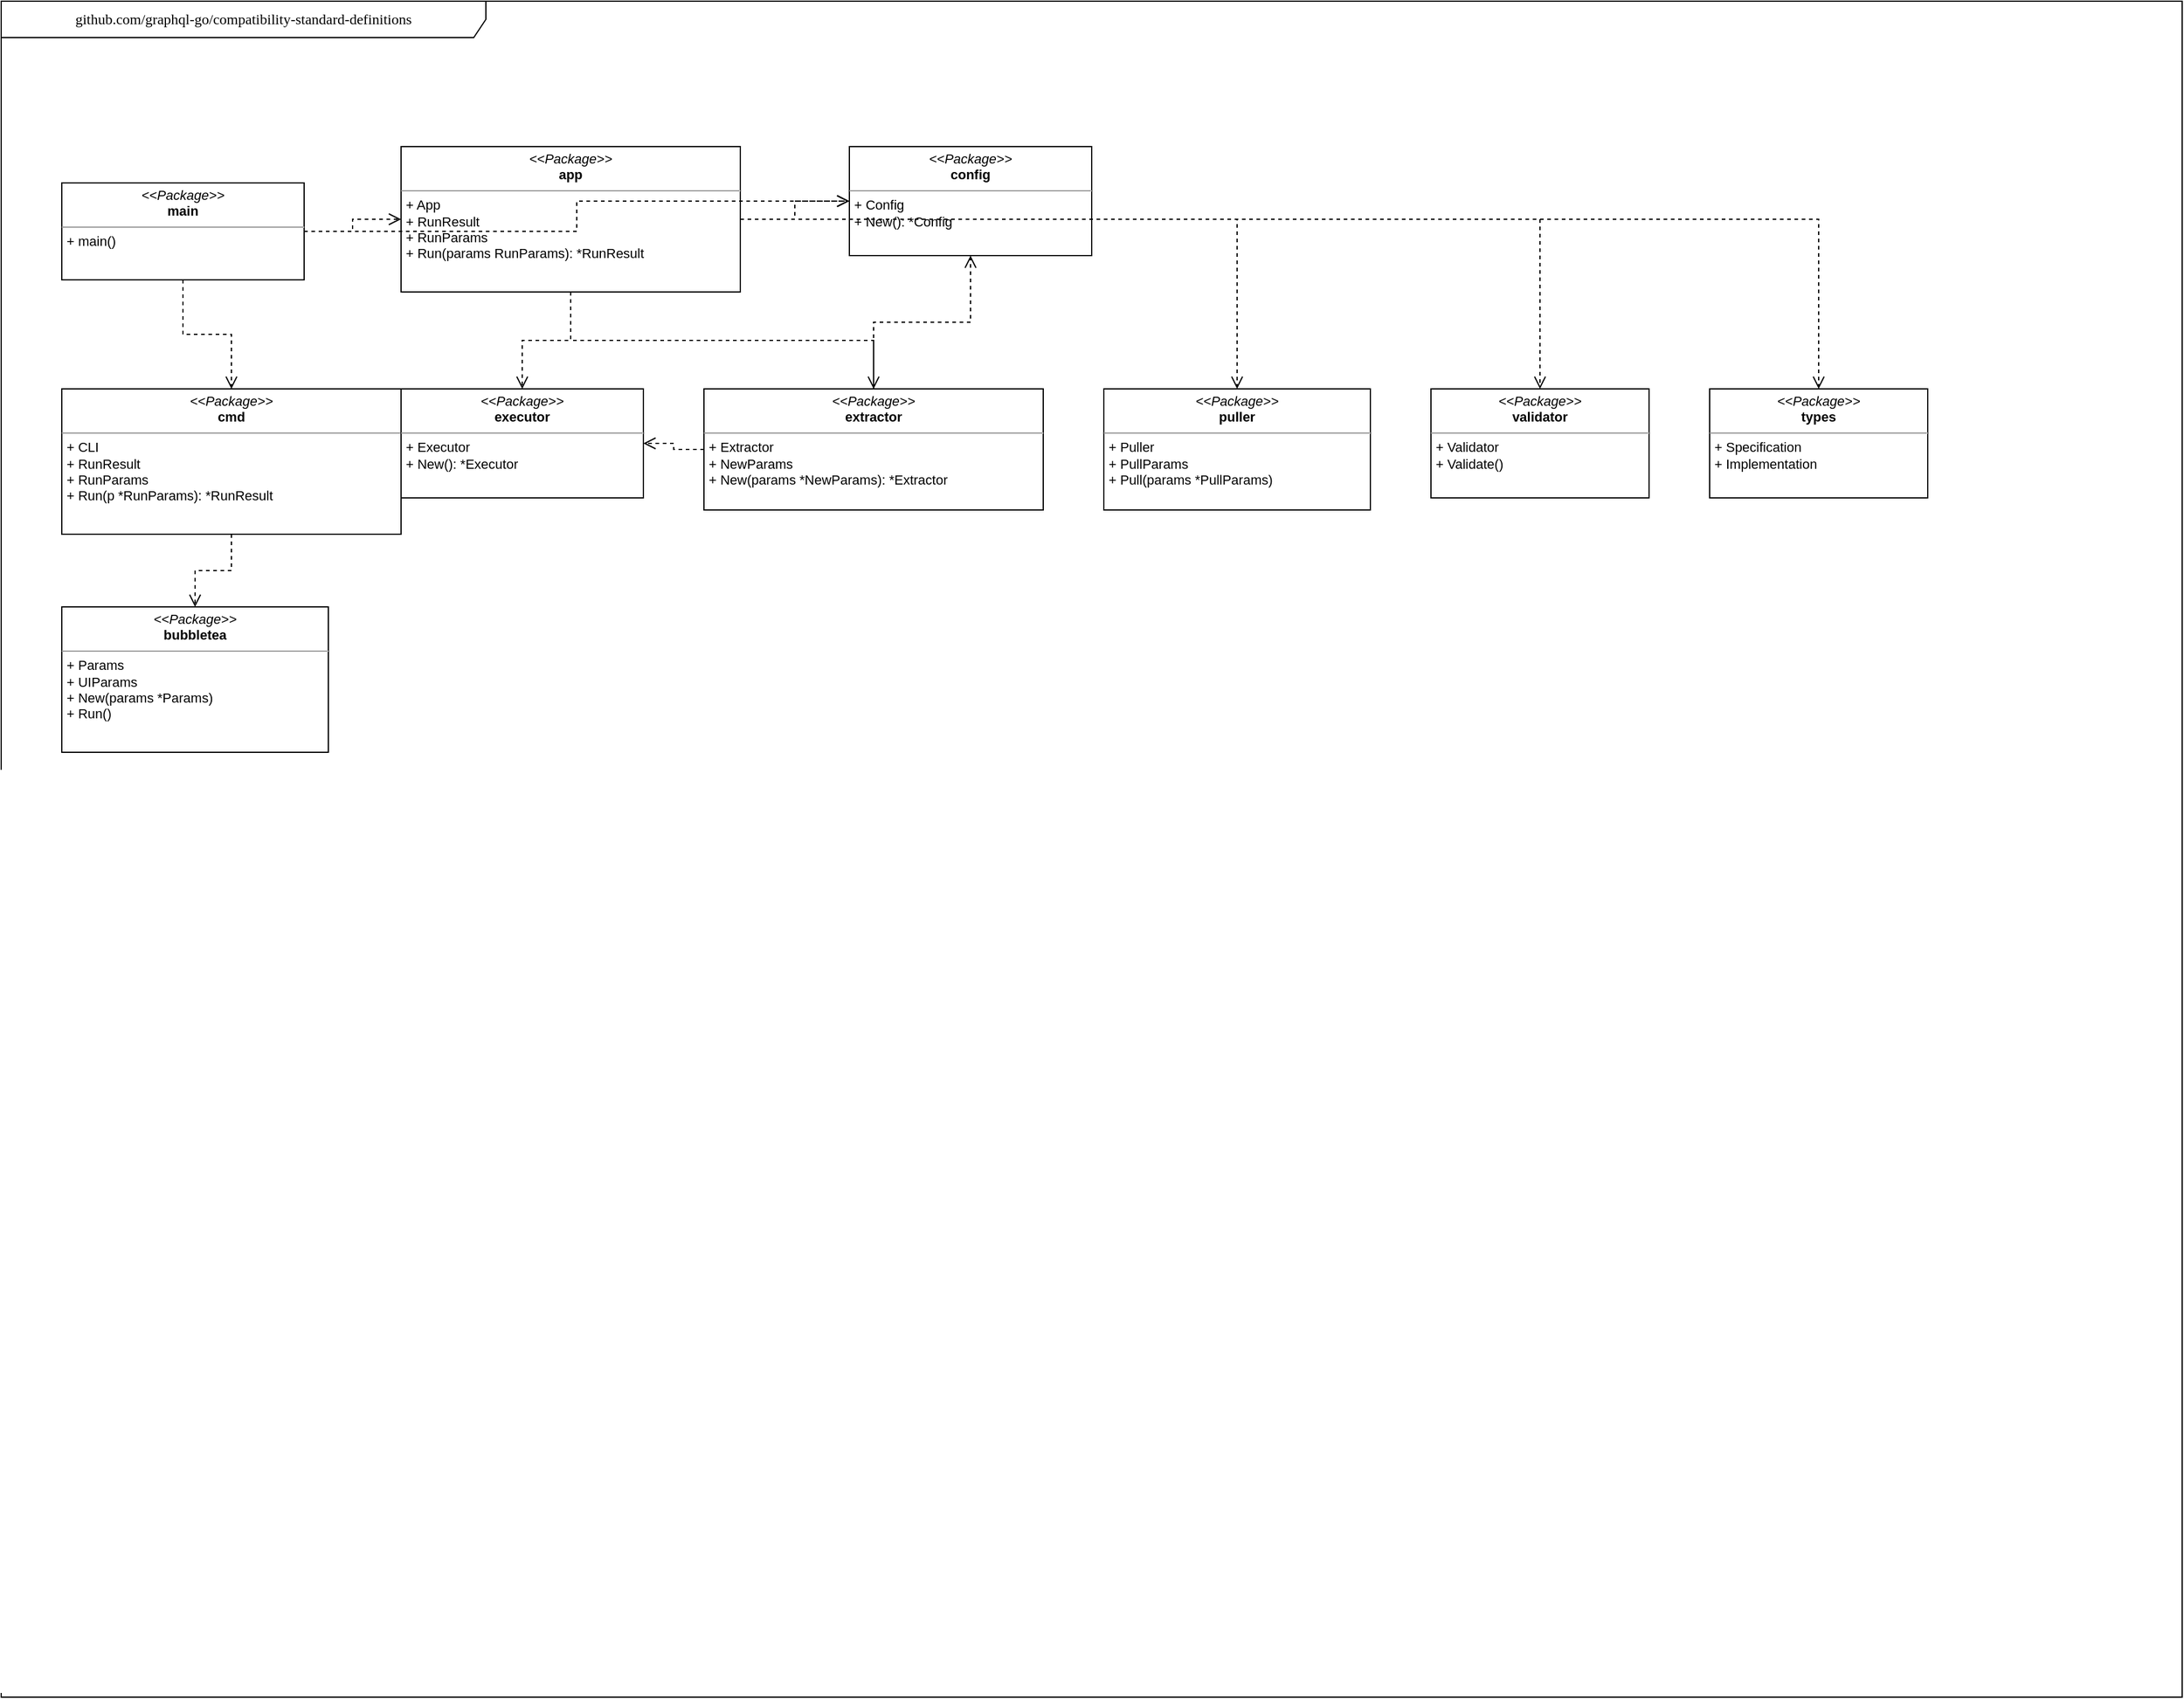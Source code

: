 <mxfile version="24.7.17">
  <diagram name="Page-1" id="compatibility-standard-definitions-components">
    <mxGraphModel dx="1258" dy="1440" grid="1" gridSize="10" guides="1" tooltips="1" connect="1" arrows="1" fold="1" page="0" pageScale="1" pageWidth="850" pageHeight="1100" background="none" math="0" shadow="0">
      <root>
        <mxCell id="0" />
        <mxCell id="1" parent="0" />
        <mxCell id="main-frame" value="github.com/graphql-go/compatibility-standard-definitions" style="shape=umlFrame;whiteSpace=wrap;html=1;rounded=0;shadow=0;comic=0;labelBackgroundColor=none;strokeWidth=1;fontFamily=Verdana;fontSize=12;align=center;width=400;height=30;" parent="1" vertex="1">
          <mxGeometry x="20" y="-650" width="1800" height="1400" as="geometry" />
        </mxCell>
        
        <!-- Main Package -->
        <mxCell id="main-package" value="&lt;p style=&quot;margin:0px;margin-top:4px;text-align:center;&quot;&gt;&lt;i&gt;&amp;lt;&amp;lt;Package&amp;gt;&amp;gt;&lt;/i&gt;&lt;br&gt;&lt;b&gt;main&lt;/b&gt;&lt;br&gt;&lt;/p&gt;&lt;hr size=&quot;1&quot;&gt;&lt;p style=&quot;margin:0px;margin-left:4px;&quot;&gt;+ main()&lt;br&gt;&lt;/p&gt;" style="verticalAlign=top;align=left;overflow=fill;fontSize=11;fontFamily=Helvetica;html=1;rounded=0;shadow=0;comic=0;labelBackgroundColor=none;strokeWidth=1" parent="1" vertex="1">
          <mxGeometry x="70" y="-500" width="200" height="80" as="geometry" />
        </mxCell>

        <!-- App Package -->
        <mxCell id="app-package" value="&lt;p style=&quot;margin:0px;margin-top:4px;text-align:center;&quot;&gt;&lt;i&gt;&amp;lt;&amp;lt;Package&amp;gt;&amp;gt;&lt;/i&gt;&lt;br&gt;&lt;b&gt;app&lt;/b&gt;&lt;br&gt;&lt;/p&gt;&lt;hr size=&quot;1&quot;&gt;&lt;p style=&quot;margin:0px;margin-left:4px;&quot;&gt;+ App&lt;br&gt;+ RunResult&lt;br&gt;+ RunParams&lt;br&gt;+ Run(params RunParams): *RunResult&lt;br&gt;&lt;/p&gt;" style="verticalAlign=top;align=left;overflow=fill;fontSize=11;fontFamily=Helvetica;html=1;rounded=0;shadow=0;comic=0;labelBackgroundColor=none;strokeWidth=1" parent="1" vertex="1">
          <mxGeometry x="350" y="-530" width="280" height="120" as="geometry" />
        </mxCell>

        <!-- CMD Package -->
        <mxCell id="cmd-package" value="&lt;p style=&quot;margin:0px;margin-top:4px;text-align:center;&quot;&gt;&lt;i&gt;&amp;lt;&amp;lt;Package&amp;gt;&amp;gt;&lt;/i&gt;&lt;br&gt;&lt;b&gt;cmd&lt;/b&gt;&lt;br&gt;&lt;/p&gt;&lt;hr size=&quot;1&quot;&gt;&lt;p style=&quot;margin:0px;margin-left:4px;&quot;&gt;+ CLI&lt;br&gt;+ RunResult&lt;br&gt;+ RunParams&lt;br&gt;+ Run(p *RunParams): *RunResult&lt;br&gt;&lt;/p&gt;" style="verticalAlign=top;align=left;overflow=fill;fontSize=11;fontFamily=Helvetica;html=1;rounded=0;shadow=0;comic=0;labelBackgroundColor=none;strokeWidth=1" parent="1" vertex="1">
          <mxGeometry x="70" y="-330" width="280" height="120" as="geometry" />
        </mxCell>

        <!-- Config Package -->
        <mxCell id="config-package" value="&lt;p style=&quot;margin:0px;margin-top:4px;text-align:center;&quot;&gt;&lt;i&gt;&amp;lt;&amp;lt;Package&amp;gt;&amp;gt;&lt;/i&gt;&lt;br&gt;&lt;b&gt;config&lt;/b&gt;&lt;br&gt;&lt;/p&gt;&lt;hr size=&quot;1&quot;&gt;&lt;p style=&quot;margin:0px;margin-left:4px;&quot;&gt;+ Config&lt;br&gt;+ New(): *Config&lt;br&gt;&lt;/p&gt;" style="verticalAlign=top;align=left;overflow=fill;fontSize=11;fontFamily=Helvetica;html=1;rounded=0;shadow=0;comic=0;labelBackgroundColor=none;strokeWidth=1" parent="1" vertex="1">
          <mxGeometry x="720" y="-530" width="200" height="90" as="geometry" />
        </mxCell>

        <!-- Executor Package -->
        <mxCell id="executor-package" value="&lt;p style=&quot;margin:0px;margin-top:4px;text-align:center;&quot;&gt;&lt;i&gt;&amp;lt;&amp;lt;Package&amp;gt;&amp;gt;&lt;/i&gt;&lt;br&gt;&lt;b&gt;executor&lt;/b&gt;&lt;br&gt;&lt;/p&gt;&lt;hr size=&quot;1&quot;&gt;&lt;p style=&quot;margin:0px;margin-left:4px;&quot;&gt;+ Executor&lt;br&gt;+ New(): *Executor&lt;br&gt;&lt;/p&gt;" style="verticalAlign=top;align=left;overflow=fill;fontSize=11;fontFamily=Helvetica;html=1;rounded=0;shadow=0;comic=0;labelBackgroundColor=none;strokeWidth=1" parent="1" vertex="1">
          <mxGeometry x="350" y="-330" width="200" height="90" as="geometry" />
        </mxCell>

        <!-- Extractor Package -->
        <mxCell id="extractor-package" value="&lt;p style=&quot;margin:0px;margin-top:4px;text-align:center;&quot;&gt;&lt;i&gt;&amp;lt;&amp;lt;Package&amp;gt;&amp;gt;&lt;/i&gt;&lt;br&gt;&lt;b&gt;extractor&lt;/b&gt;&lt;br&gt;&lt;/p&gt;&lt;hr size=&quot;1&quot;&gt;&lt;p style=&quot;margin:0px;margin-left:4px;&quot;&gt;+ Extractor&lt;br&gt;+ NewParams&lt;br&gt;+ New(params *NewParams): *Extractor&lt;br&gt;&lt;/p&gt;" style="verticalAlign=top;align=left;overflow=fill;fontSize=11;fontFamily=Helvetica;html=1;rounded=0;shadow=0;comic=0;labelBackgroundColor=none;strokeWidth=1" parent="1" vertex="1">
          <mxGeometry x="600" y="-330" width="280" height="100" as="geometry" />
        </mxCell>

        <!-- Puller Package -->
        <mxCell id="puller-package" value="&lt;p style=&quot;margin:0px;margin-top:4px;text-align:center;&quot;&gt;&lt;i&gt;&amp;lt;&amp;lt;Package&amp;gt;&amp;gt;&lt;/i&gt;&lt;br&gt;&lt;b&gt;puller&lt;/b&gt;&lt;br&gt;&lt;/p&gt;&lt;hr size=&quot;1&quot;&gt;&lt;p style=&quot;margin:0px;margin-left:4px;&quot;&gt;+ Puller&lt;br&gt;+ PullParams&lt;br&gt;+ Pull(params *PullParams)&lt;br&gt;&lt;/p&gt;" style="verticalAlign=top;align=left;overflow=fill;fontSize=11;fontFamily=Helvetica;html=1;rounded=0;shadow=0;comic=0;labelBackgroundColor=none;strokeWidth=1" parent="1" vertex="1">
          <mxGeometry x="930" y="-330" width="220" height="100" as="geometry" />
        </mxCell>

        <!-- Validator Package -->
        <mxCell id="validator-package" value="&lt;p style=&quot;margin:0px;margin-top:4px;text-align:center;&quot;&gt;&lt;i&gt;&amp;lt;&amp;lt;Package&amp;gt;&amp;gt;&lt;/i&gt;&lt;br&gt;&lt;b&gt;validator&lt;/b&gt;&lt;br&gt;&lt;/p&gt;&lt;hr size=&quot;1&quot;&gt;&lt;p style=&quot;margin:0px;margin-left:4px;&quot;&gt;+ Validator&lt;br&gt;+ Validate()&lt;br&gt;&lt;/p&gt;" style="verticalAlign=top;align=left;overflow=fill;fontSize=11;fontFamily=Helvetica;html=1;rounded=0;shadow=0;comic=0;labelBackgroundColor=none;strokeWidth=1" parent="1" vertex="1">
          <mxGeometry x="1200" y="-330" width="180" height="90" as="geometry" />
        </mxCell>

        <!-- Types Package -->
        <mxCell id="types-package" value="&lt;p style=&quot;margin:0px;margin-top:4px;text-align:center;&quot;&gt;&lt;i&gt;&amp;lt;&amp;lt;Package&amp;gt;&amp;gt;&lt;/i&gt;&lt;br&gt;&lt;b&gt;types&lt;/b&gt;&lt;br&gt;&lt;/p&gt;&lt;hr size=&quot;1&quot;&gt;&lt;p style=&quot;margin:0px;margin-left:4px;&quot;&gt;+ Specification&lt;br&gt;+ Implementation&lt;br&gt;&lt;/p&gt;" style="verticalAlign=top;align=left;overflow=fill;fontSize=11;fontFamily=Helvetica;html=1;rounded=0;shadow=0;comic=0;labelBackgroundColor=none;strokeWidth=1" parent="1" vertex="1">
          <mxGeometry x="1430" y="-330" width="180" height="90" as="geometry" />
        </mxCell>

        <!-- Bubbletea Package -->
        <mxCell id="bubbletea-package" value="&lt;p style=&quot;margin:0px;margin-top:4px;text-align:center;&quot;&gt;&lt;i&gt;&amp;lt;&amp;lt;Package&amp;gt;&amp;gt;&lt;/i&gt;&lt;br&gt;&lt;b&gt;bubbletea&lt;/b&gt;&lt;br&gt;&lt;/p&gt;&lt;hr size=&quot;1&quot;&gt;&lt;p style=&quot;margin:0px;margin-left:4px;&quot;&gt;+ Params&lt;br&gt;+ UIParams&lt;br&gt;+ New(params *Params)&lt;br&gt;+ Run()&lt;br&gt;&lt;/p&gt;" style="verticalAlign=top;align=left;overflow=fill;fontSize=11;fontFamily=Helvetica;html=1;rounded=0;shadow=0;comic=0;labelBackgroundColor=none;strokeWidth=1" parent="1" vertex="1">
          <mxGeometry x="70" y="-150" width="220" height="120" as="geometry" />
        </mxCell>

        <!-- Dependencies -->
        <!-- Main to App -->
        <mxCell id="main-to-app" style="edgeStyle=orthogonalEdgeStyle;rounded=0;html=1;dashed=1;labelBackgroundColor=none;startFill=0;endArrow=open;endFill=0;endSize=8;fontFamily=Helvetica;fontSize=10;" parent="1" source="main-package" target="app-package" edge="1">
          <mxGeometry relative="1" as="geometry" />
        </mxCell>

        <!-- Main to CMD -->
        <mxCell id="main-to-cmd" style="edgeStyle=orthogonalEdgeStyle;rounded=0;html=1;dashed=1;labelBackgroundColor=none;startFill=0;endArrow=open;endFill=0;endSize=8;fontFamily=Helvetica;fontSize=10;" parent="1" source="main-package" target="cmd-package" edge="1">
          <mxGeometry relative="1" as="geometry" />
        </mxCell>

        <!-- Main to Config -->
        <mxCell id="main-to-config" style="edgeStyle=orthogonalEdgeStyle;rounded=0;html=1;dashed=1;labelBackgroundColor=none;startFill=0;endArrow=open;endFill=0;endSize=8;fontFamily=Helvetica;fontSize=10;" parent="1" source="main-package" target="config-package" edge="1">
          <mxGeometry relative="1" as="geometry" />
        </mxCell>

        <!-- App to Config -->
        <mxCell id="app-to-config" style="edgeStyle=orthogonalEdgeStyle;rounded=0;html=1;dashed=1;labelBackgroundColor=none;startFill=0;endArrow=open;endFill=0;endSize=8;fontFamily=Helvetica;fontSize=10;" parent="1" source="app-package" target="config-package" edge="1">
          <mxGeometry relative="1" as="geometry" />
        </mxCell>

        <!-- App to Executor -->
        <mxCell id="app-to-executor" style="edgeStyle=orthogonalEdgeStyle;rounded=0;html=1;dashed=1;labelBackgroundColor=none;startFill=0;endArrow=open;endFill=0;endSize=8;fontFamily=Helvetica;fontSize=10;" parent="1" source="app-package" target="executor-package" edge="1">
          <mxGeometry relative="1" as="geometry" />
        </mxCell>

        <!-- App to Extractor -->
        <mxCell id="app-to-extractor" style="edgeStyle=orthogonalEdgeStyle;rounded=0;html=1;dashed=1;labelBackgroundColor=none;startFill=0;endArrow=open;endFill=0;endSize=8;fontFamily=Helvetica;fontSize=10;" parent="1" source="app-package" target="extractor-package" edge="1">
          <mxGeometry relative="1" as="geometry" />
        </mxCell>

        <!-- App to Puller -->
        <mxCell id="app-to-puller" style="edgeStyle=orthogonalEdgeStyle;rounded=0;html=1;dashed=1;labelBackgroundColor=none;startFill=0;endArrow=open;endFill=0;endSize=8;fontFamily=Helvetica;fontSize=10;" parent="1" source="app-package" target="puller-package" edge="1">
          <mxGeometry relative="1" as="geometry" />
        </mxCell>

        <!-- App to Validator -->
        <mxCell id="app-to-validator" style="edgeStyle=orthogonalEdgeStyle;rounded=0;html=1;dashed=1;labelBackgroundColor=none;startFill=0;endArrow=open;endFill=0;endSize=8;fontFamily=Helvetica;fontSize=10;" parent="1" source="app-package" target="validator-package" edge="1">
          <mxGeometry relative="1" as="geometry" />
        </mxCell>

        <!-- App to Types -->
        <mxCell id="app-to-types" style="edgeStyle=orthogonalEdgeStyle;rounded=0;html=1;dashed=1;labelBackgroundColor=none;startFill=0;endArrow=open;endFill=0;endSize=8;fontFamily=Helvetica;fontSize=10;" parent="1" source="app-package" target="types-package" edge="1">
          <mxGeometry relative="1" as="geometry" />
        </mxCell>

        <!-- CMD to Bubbletea -->
        <mxCell id="cmd-to-bubbletea" style="edgeStyle=orthogonalEdgeStyle;rounded=0;html=1;dashed=1;labelBackgroundColor=none;startFill=0;endArrow=open;endFill=0;endSize=8;fontFamily=Helvetica;fontSize=10;" parent="1" source="cmd-package" target="bubbletea-package" edge="1">
          <mxGeometry relative="1" as="geometry" />
        </mxCell>

        <!-- Extractor to Config -->
        <mxCell id="extractor-to-config" style="edgeStyle=orthogonalEdgeStyle;rounded=0;html=1;dashed=1;labelBackgroundColor=none;startFill=0;endArrow=open;endFill=0;endSize=8;fontFamily=Helvetica;fontSize=10;" parent="1" source="extractor-package" target="config-package" edge="1">
          <mxGeometry relative="1" as="geometry" />
        </mxCell>

        <!-- Extractor to Executor -->
        <mxCell id="extractor-to-executor" style="edgeStyle=orthogonalEdgeStyle;rounded=0;html=1;dashed=1;labelBackgroundColor=none;startFill=0;endArrow=open;endFill=0;endSize=8;fontFamily=Helvetica;fontSize=10;" parent="1" source="extractor-package" target="executor-package" edge="1">
          <mxGeometry relative="1" as="geometry" />
        </mxCell>

      </root>
    </mxGraphModel>
  </diagram>
</mxfile>
